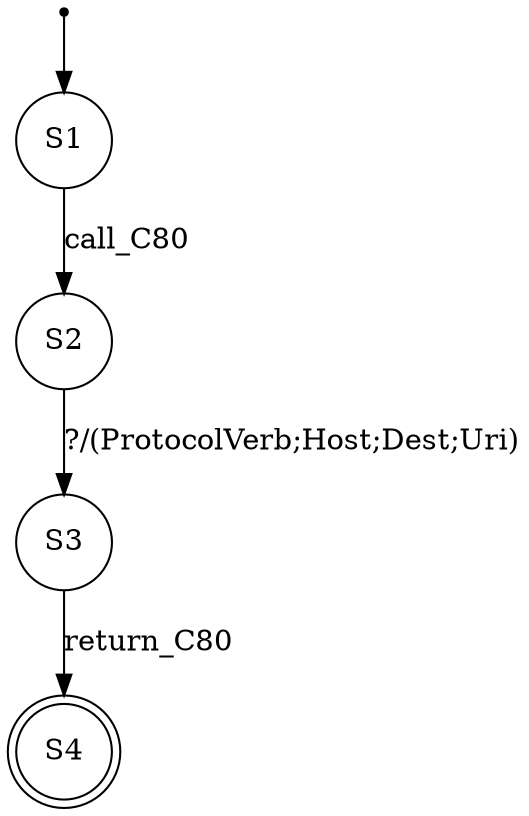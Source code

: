 digraph LTS {
S00[shape=point]
S1[label=S1,shape=circle];
S2[label=S2,shape=circle];
S3[label=S3,shape=circle];
S4[label=S4,shape=doublecircle];
S00 -> S1
S1 -> S2[label ="call_C80"];
S2 -> S3[label ="?/(ProtocolVerb;Host;Dest;Uri)"];
S3 -> S4[label ="return_C80"];
}
